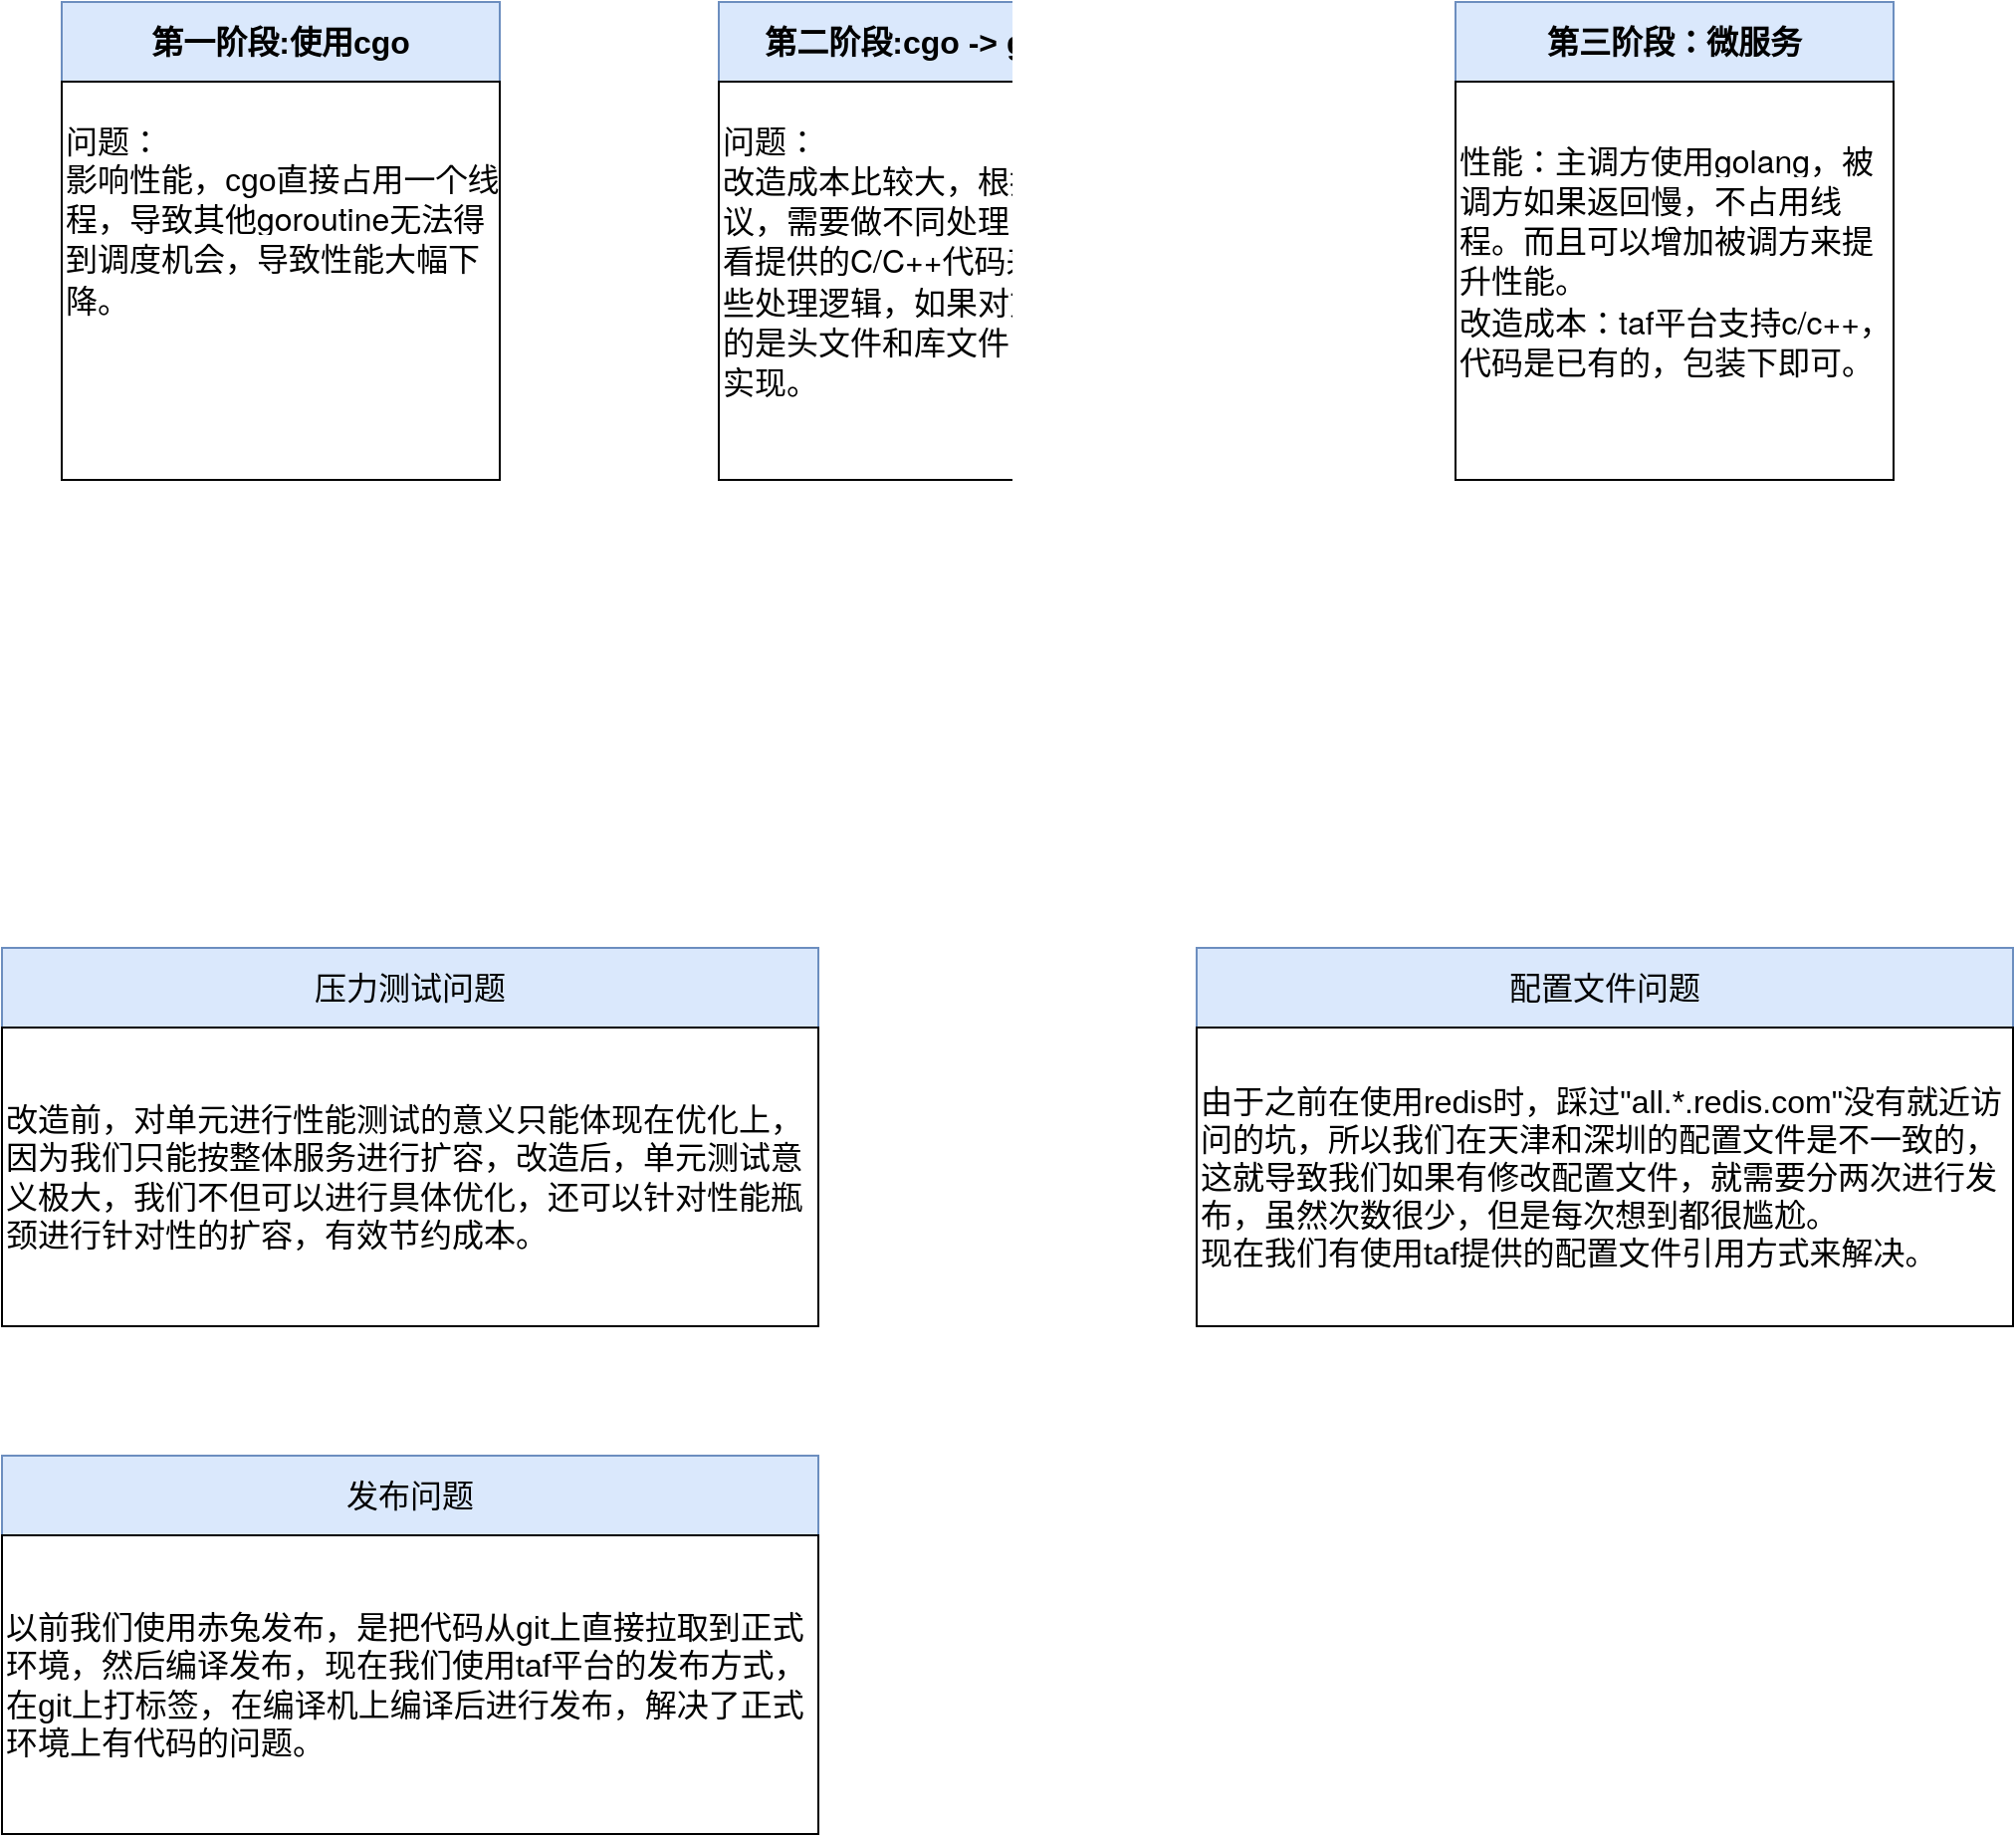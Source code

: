 <mxfile pages="1" version="11.2.4" type="github"><diagram id="tzzjaYczGSVIE0RW3ddP" name="Page-1"><mxGraphModel dx="1407" dy="872" grid="1" gridSize="10" guides="1" tooltips="1" connect="1" arrows="1" fold="1" page="1" pageScale="1" pageWidth="3300" pageHeight="4681" math="0" shadow="0"><root><mxCell id="0"/><mxCell id="1" parent="0"/><mxCell id="lcmYWBAXw7QopE_JtFfv-1" value="第一阶段:使用cgo" style="rounded=0;whiteSpace=wrap;html=1;fillColor=#dae8fc;strokeColor=#6c8ebf;fontSize=16;fontStyle=1" vertex="1" parent="1"><mxGeometry x="220" y="240" width="220" height="40" as="geometry"/></mxCell><mxCell id="lcmYWBAXw7QopE_JtFfv-2" value="问题：&lt;br&gt;影响性能，cgo直接占用一个线程，导致其他&lt;span style=&quot;font-family: &amp;#34;helvetica neue&amp;#34; , &amp;#34;luxi sans&amp;#34; , &amp;#34;dejavu sans&amp;#34; , &amp;#34;tahoma&amp;#34; , &amp;#34;hiragino sans gb&amp;#34; , &amp;#34;microsoft yahei&amp;#34; , sans-serif ; font-size: 16px ; background-color: rgb(255 , 255 , 255)&quot;&gt;goroutine无法得到调度机会，导致性能大幅下降。&lt;br&gt;&lt;br&gt;&lt;br&gt;&lt;br style=&quot;font-size: 16px&quot;&gt;&lt;/span&gt;" style="rounded=0;whiteSpace=wrap;html=1;fontSize=16;align=left;" vertex="1" parent="1"><mxGeometry x="220" y="280" width="220" height="200" as="geometry"/></mxCell><mxCell id="lcmYWBAXw7QopE_JtFfv-3" value="第二阶段:cgo -&amp;gt; golang" style="rounded=0;whiteSpace=wrap;html=1;fillColor=#dae8fc;strokeColor=#6c8ebf;fontSize=16;fontStyle=1" vertex="1" parent="1"><mxGeometry x="550" y="240" width="220" height="40" as="geometry"/></mxCell><mxCell id="lcmYWBAXw7QopE_JtFfv-4" value="&lt;span style=&quot;font-family: &amp;#34;helvetica neue&amp;#34; , &amp;#34;luxi sans&amp;#34; , &amp;#34;dejavu sans&amp;#34; , &amp;#34;tahoma&amp;#34; , &amp;#34;hiragino sans gb&amp;#34; , &amp;#34;microsoft yahei&amp;#34; , sans-serif ; font-size: 16px ; background-color: rgb(255 , 255 , 255)&quot;&gt;问题：&lt;br&gt;改造成本比较大，根据不同协议，需要做不同处理，还需要看提供的C/C++代码来了解一些处理逻辑，如果对方直接给的是头文件和库文件，则无法实现。&lt;br&gt;&lt;br style=&quot;font-size: 16px&quot;&gt;&lt;/span&gt;" style="rounded=0;whiteSpace=wrap;html=1;fontSize=16;align=left;" vertex="1" parent="1"><mxGeometry x="550" y="280" width="220" height="200" as="geometry"/></mxCell><mxCell id="lcmYWBAXw7QopE_JtFfv-5" value="第三阶段：微服务" style="rounded=0;whiteSpace=wrap;html=1;fillColor=#dae8fc;strokeColor=#6c8ebf;fontSize=16;fontStyle=1" vertex="1" parent="1"><mxGeometry x="920" y="240" width="220" height="40" as="geometry"/></mxCell><mxCell id="lcmYWBAXw7QopE_JtFfv-6" value="&lt;span style=&quot;font-family: &amp;#34;helvetica neue&amp;#34; , &amp;#34;luxi sans&amp;#34; , &amp;#34;dejavu sans&amp;#34; , &amp;#34;tahoma&amp;#34; , &amp;#34;hiragino sans gb&amp;#34; , &amp;#34;microsoft yahei&amp;#34; , sans-serif ; font-size: 16px ; background-color: rgb(255 , 255 , 255)&quot;&gt;性能：主调方使用golang，被调方如果返回慢，不占用线程。而且可以增加被调方来提升性能。&lt;br&gt;改造成本：taf平台支持c/c++，代码是已有的，包装下即可。&lt;br&gt;&lt;br style=&quot;font-size: 16px&quot;&gt;&lt;/span&gt;" style="rounded=0;whiteSpace=wrap;html=1;fontSize=16;align=left;" vertex="1" parent="1"><mxGeometry x="920" y="280" width="220" height="200" as="geometry"/></mxCell><mxCell id="lcmYWBAXw7QopE_JtFfv-9" value="压力测试问题" style="rounded=0;whiteSpace=wrap;html=1;fontSize=16;align=center;fillColor=#dae8fc;strokeColor=#6c8ebf;" vertex="1" parent="1"><mxGeometry x="190" y="715" width="410" height="40" as="geometry"/></mxCell><mxCell id="lcmYWBAXw7QopE_JtFfv-10" value="改造前，对单元进行性能测试的意义只能体现在优化上，因为我们只能按整体服务进行扩容，改造后，单元测试意义极大，我们不但可以进行具体优化，还可以针对性能瓶颈进行针对性的扩容，有效节约成本。" style="rounded=0;whiteSpace=wrap;html=1;fontSize=16;align=left;" vertex="1" parent="1"><mxGeometry x="190" y="755" width="410" height="150" as="geometry"/></mxCell><mxCell id="lcmYWBAXw7QopE_JtFfv-12" value="配置文件问题" style="rounded=0;whiteSpace=wrap;html=1;fontSize=16;align=center;fillColor=#dae8fc;strokeColor=#6c8ebf;" vertex="1" parent="1"><mxGeometry x="790" y="715" width="410" height="40" as="geometry"/></mxCell><mxCell id="lcmYWBAXw7QopE_JtFfv-13" value="由于之前在使用redis时，踩过&quot;all.*.redis.com&quot;没有就近访问的坑，所以我们在天津和深圳的配置文件是不一致的，这就导致我们如果有修改配置文件，就需要分两次进行发布，虽然次数很少，但是每次想到都很尴尬。&lt;br&gt;现在我们有使用taf提供的配置文件引用方式来解决。" style="rounded=0;whiteSpace=wrap;html=1;fontSize=16;align=left;" vertex="1" parent="1"><mxGeometry x="790" y="755" width="410" height="150" as="geometry"/></mxCell><mxCell id="lcmYWBAXw7QopE_JtFfv-14" value="发布问题" style="rounded=0;whiteSpace=wrap;html=1;fontSize=16;align=center;fillColor=#dae8fc;strokeColor=#6c8ebf;" vertex="1" parent="1"><mxGeometry x="190" y="970" width="410" height="40" as="geometry"/></mxCell><mxCell id="lcmYWBAXw7QopE_JtFfv-15" value="以前我们使用赤兔发布，是把代码从git上直接拉取到正式环境，然后编译发布，现在我们使用taf平台的发布方式，在git上打标签，在编译机上编译后进行发布，解决了正式环境上有代码的问题。" style="rounded=0;whiteSpace=wrap;html=1;fontSize=16;align=left;" vertex="1" parent="1"><mxGeometry x="190" y="1010" width="410" height="150" as="geometry"/></mxCell></root></mxGraphModel></diagram></mxfile>